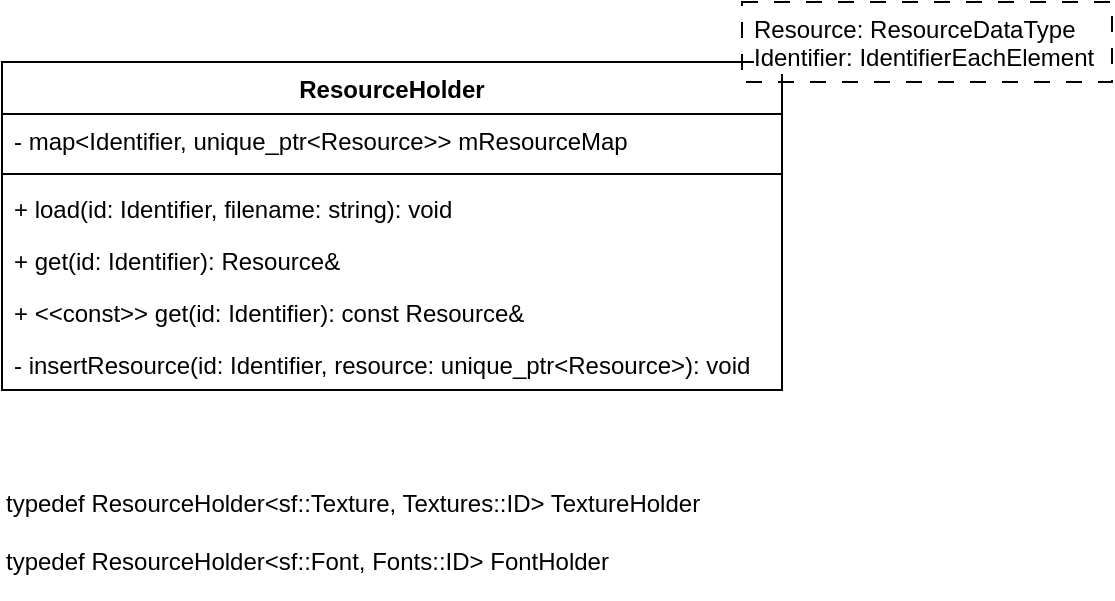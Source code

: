 <mxfile version="22.1.0" type="github">
  <diagram name="Page-1" id="0lONJyHFGWUX5k2u_x4R">
    <mxGraphModel dx="875" dy="469" grid="1" gridSize="10" guides="1" tooltips="1" connect="1" arrows="1" fold="1" page="1" pageScale="1" pageWidth="850" pageHeight="1100" math="0" shadow="0">
      <root>
        <mxCell id="0" />
        <mxCell id="1" parent="0" />
        <mxCell id="IWvCMMscmUqjosZtDshd-1" value="ResourceHolder" style="swimlane;fontStyle=1;align=center;verticalAlign=top;childLayout=stackLayout;horizontal=1;startSize=26;horizontalStack=0;resizeParent=1;resizeParentMax=0;resizeLast=0;collapsible=1;marginBottom=0;whiteSpace=wrap;html=1;" vertex="1" parent="1">
          <mxGeometry x="130" y="220" width="390" height="164" as="geometry" />
        </mxCell>
        <mxCell id="IWvCMMscmUqjosZtDshd-2" value="- map&amp;lt;Identifier, unique_ptr&amp;lt;Resource&amp;gt;&amp;gt; mResourceMap" style="text;strokeColor=none;fillColor=none;align=left;verticalAlign=top;spacingLeft=4;spacingRight=4;overflow=hidden;rotatable=0;points=[[0,0.5],[1,0.5]];portConstraint=eastwest;whiteSpace=wrap;html=1;" vertex="1" parent="IWvCMMscmUqjosZtDshd-1">
          <mxGeometry y="26" width="390" height="26" as="geometry" />
        </mxCell>
        <mxCell id="IWvCMMscmUqjosZtDshd-3" value="" style="line;strokeWidth=1;fillColor=none;align=left;verticalAlign=middle;spacingTop=-1;spacingLeft=3;spacingRight=3;rotatable=0;labelPosition=right;points=[];portConstraint=eastwest;strokeColor=inherit;" vertex="1" parent="IWvCMMscmUqjosZtDshd-1">
          <mxGeometry y="52" width="390" height="8" as="geometry" />
        </mxCell>
        <mxCell id="IWvCMMscmUqjosZtDshd-4" value="+ load(id: Identifier, filename: string): void" style="text;strokeColor=none;fillColor=none;align=left;verticalAlign=top;spacingLeft=4;spacingRight=4;overflow=hidden;rotatable=0;points=[[0,0.5],[1,0.5]];portConstraint=eastwest;whiteSpace=wrap;html=1;" vertex="1" parent="IWvCMMscmUqjosZtDshd-1">
          <mxGeometry y="60" width="390" height="26" as="geometry" />
        </mxCell>
        <mxCell id="IWvCMMscmUqjosZtDshd-13" value="+ get(id: Identifier): Resource&amp;amp;" style="text;strokeColor=none;fillColor=none;align=left;verticalAlign=top;spacingLeft=4;spacingRight=4;overflow=hidden;rotatable=0;points=[[0,0.5],[1,0.5]];portConstraint=eastwest;whiteSpace=wrap;html=1;" vertex="1" parent="IWvCMMscmUqjosZtDshd-1">
          <mxGeometry y="86" width="390" height="26" as="geometry" />
        </mxCell>
        <mxCell id="IWvCMMscmUqjosZtDshd-14" value="+ &amp;lt;&amp;lt;const&amp;gt;&amp;gt; get(id: Identifier): const Resource&amp;amp;" style="text;strokeColor=none;fillColor=none;align=left;verticalAlign=top;spacingLeft=4;spacingRight=4;overflow=hidden;rotatable=0;points=[[0,0.5],[1,0.5]];portConstraint=eastwest;whiteSpace=wrap;html=1;" vertex="1" parent="IWvCMMscmUqjosZtDshd-1">
          <mxGeometry y="112" width="390" height="26" as="geometry" />
        </mxCell>
        <mxCell id="IWvCMMscmUqjosZtDshd-12" value="- insertResource(id: Identifier, resource: unique_ptr&amp;lt;Resource&amp;gt;): void" style="text;strokeColor=none;fillColor=none;align=left;verticalAlign=top;spacingLeft=4;spacingRight=4;overflow=hidden;rotatable=0;points=[[0,0.5],[1,0.5]];portConstraint=eastwest;whiteSpace=wrap;html=1;" vertex="1" parent="IWvCMMscmUqjosZtDshd-1">
          <mxGeometry y="138" width="390" height="26" as="geometry" />
        </mxCell>
        <mxCell id="IWvCMMscmUqjosZtDshd-10" value="Resource: ResourceDataType&lt;br&gt;Identifier: IdentifierEachElement" style="text;strokeColor=default;fillColor=none;align=left;verticalAlign=top;spacingLeft=4;spacingRight=4;overflow=hidden;rotatable=0;points=[[0,0.5],[1,0.5]];portConstraint=eastwest;whiteSpace=wrap;html=1;dashed=1;dashPattern=8 8;labelBackgroundColor=default;" vertex="1" parent="1">
          <mxGeometry x="500" y="190" width="185" height="40" as="geometry" />
        </mxCell>
        <mxCell id="IWvCMMscmUqjosZtDshd-17" value="typedef ResourceHolder&amp;lt;sf::Texture, Textures::ID&amp;gt; TextureHolder&lt;br&gt;&lt;br&gt;typedef ResourceHolder&amp;lt;sf::Font, Fonts::ID&amp;gt; FontHolder" style="text;html=1;strokeColor=none;fillColor=none;align=left;verticalAlign=middle;whiteSpace=wrap;rounded=0;" vertex="1" parent="1">
          <mxGeometry x="130" y="430" width="400" height="50" as="geometry" />
        </mxCell>
        <mxCell id="IWvCMMscmUqjosZtDshd-18" style="edgeStyle=orthogonalEdgeStyle;rounded=0;orthogonalLoop=1;jettySize=auto;html=1;exitX=0.5;exitY=1;exitDx=0;exitDy=0;" edge="1" parent="1" source="IWvCMMscmUqjosZtDshd-17" target="IWvCMMscmUqjosZtDshd-17">
          <mxGeometry relative="1" as="geometry" />
        </mxCell>
      </root>
    </mxGraphModel>
  </diagram>
</mxfile>

